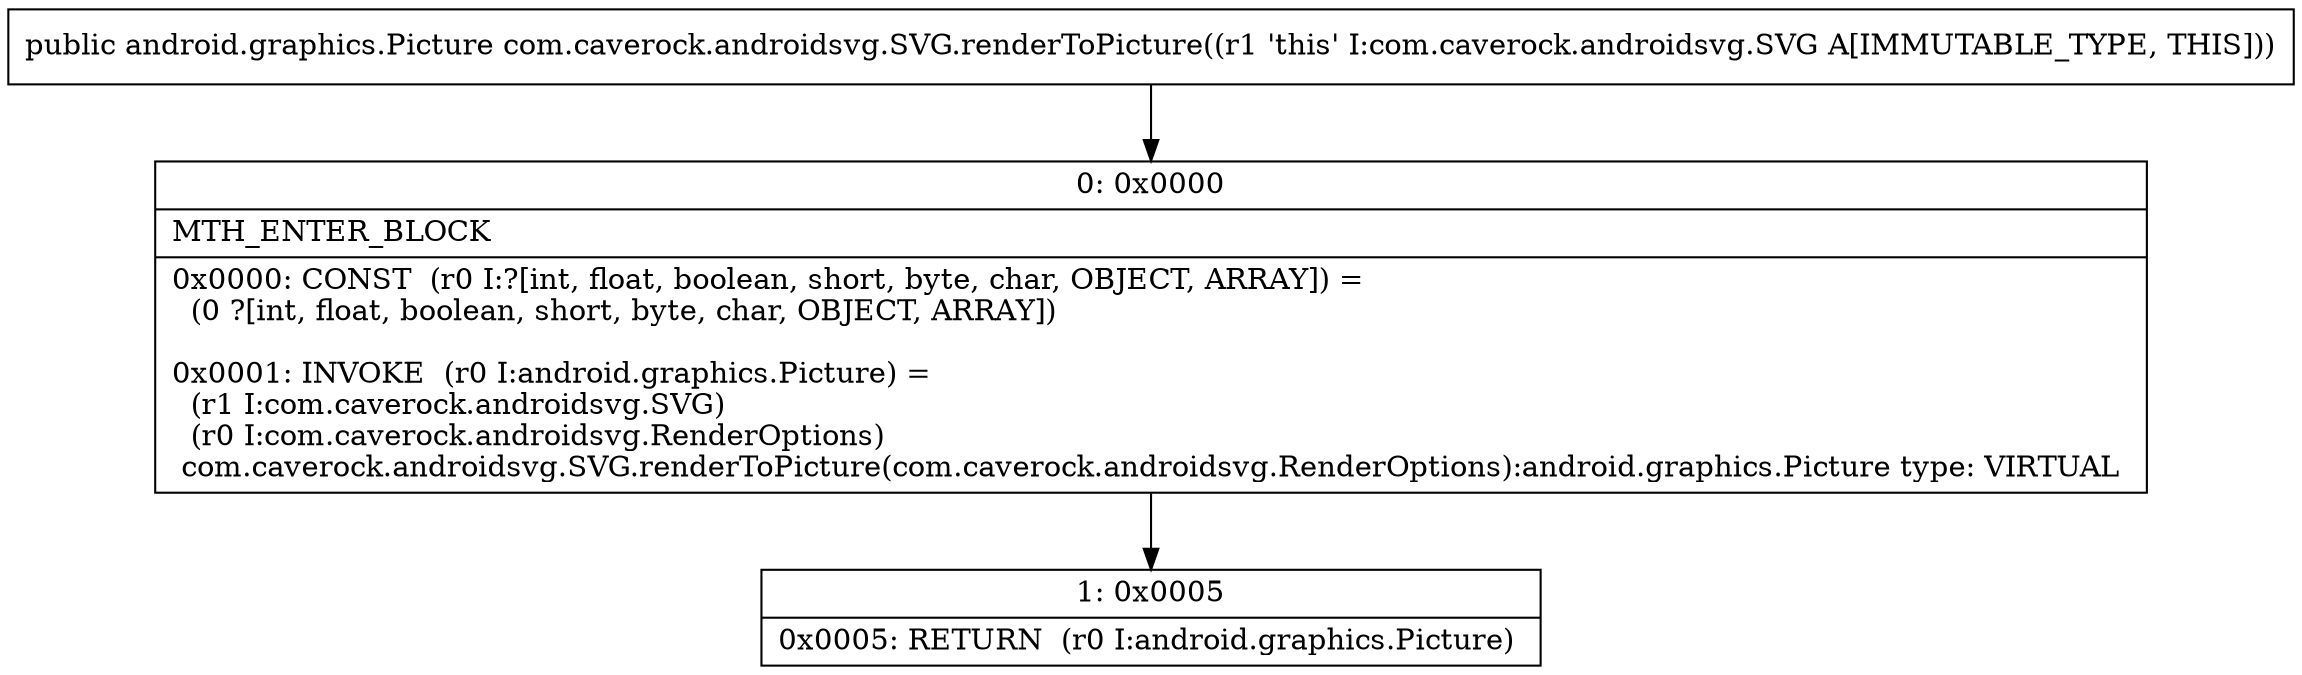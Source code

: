digraph "CFG forcom.caverock.androidsvg.SVG.renderToPicture()Landroid\/graphics\/Picture;" {
Node_0 [shape=record,label="{0\:\ 0x0000|MTH_ENTER_BLOCK\l|0x0000: CONST  (r0 I:?[int, float, boolean, short, byte, char, OBJECT, ARRAY]) = \l  (0 ?[int, float, boolean, short, byte, char, OBJECT, ARRAY])\l \l0x0001: INVOKE  (r0 I:android.graphics.Picture) = \l  (r1 I:com.caverock.androidsvg.SVG)\l  (r0 I:com.caverock.androidsvg.RenderOptions)\l com.caverock.androidsvg.SVG.renderToPicture(com.caverock.androidsvg.RenderOptions):android.graphics.Picture type: VIRTUAL \l}"];
Node_1 [shape=record,label="{1\:\ 0x0005|0x0005: RETURN  (r0 I:android.graphics.Picture) \l}"];
MethodNode[shape=record,label="{public android.graphics.Picture com.caverock.androidsvg.SVG.renderToPicture((r1 'this' I:com.caverock.androidsvg.SVG A[IMMUTABLE_TYPE, THIS])) }"];
MethodNode -> Node_0;
Node_0 -> Node_1;
}

